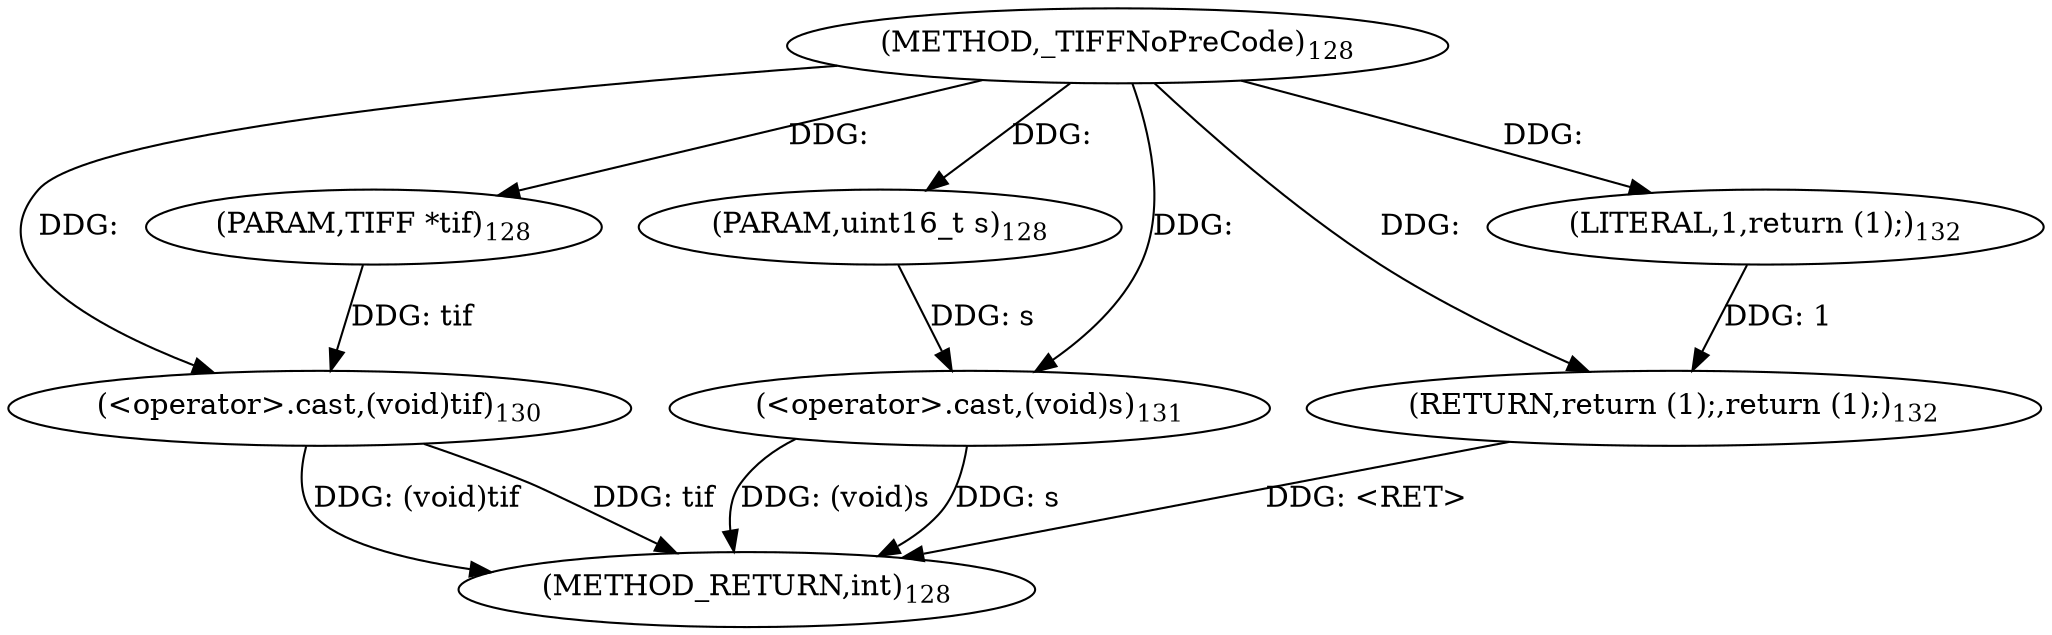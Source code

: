 digraph "_TIFFNoPreCode" {  
"1909" [label = <(METHOD,_TIFFNoPreCode)<SUB>128</SUB>> ]
"1921" [label = <(METHOD_RETURN,int)<SUB>128</SUB>> ]
"1910" [label = <(PARAM,TIFF *tif)<SUB>128</SUB>> ]
"1911" [label = <(PARAM,uint16_t s)<SUB>128</SUB>> ]
"1913" [label = <(&lt;operator&gt;.cast,(void)tif)<SUB>130</SUB>> ]
"1916" [label = <(&lt;operator&gt;.cast,(void)s)<SUB>131</SUB>> ]
"1919" [label = <(RETURN,return (1);,return (1);)<SUB>132</SUB>> ]
"1920" [label = <(LITERAL,1,return (1);)<SUB>132</SUB>> ]
  "1919" -> "1921"  [ label = "DDG: &lt;RET&gt;"] 
  "1913" -> "1921"  [ label = "DDG: tif"] 
  "1913" -> "1921"  [ label = "DDG: (void)tif"] 
  "1916" -> "1921"  [ label = "DDG: s"] 
  "1916" -> "1921"  [ label = "DDG: (void)s"] 
  "1909" -> "1910"  [ label = "DDG: "] 
  "1909" -> "1911"  [ label = "DDG: "] 
  "1910" -> "1913"  [ label = "DDG: tif"] 
  "1909" -> "1913"  [ label = "DDG: "] 
  "1911" -> "1916"  [ label = "DDG: s"] 
  "1909" -> "1916"  [ label = "DDG: "] 
  "1920" -> "1919"  [ label = "DDG: 1"] 
  "1909" -> "1919"  [ label = "DDG: "] 
  "1909" -> "1920"  [ label = "DDG: "] 
}
